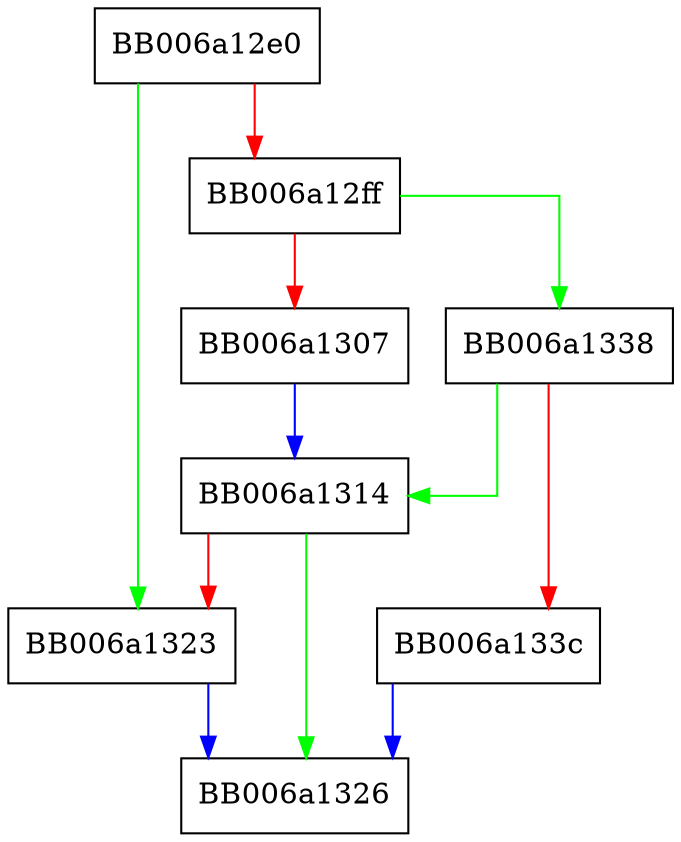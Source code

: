 digraph chacha20_poly1305_dinit {
  node [shape="box"];
  graph [splines=ortho];
  BB006a12e0 -> BB006a1323 [color="green"];
  BB006a12e0 -> BB006a12ff [color="red"];
  BB006a12ff -> BB006a1338 [color="green"];
  BB006a12ff -> BB006a1307 [color="red"];
  BB006a1307 -> BB006a1314 [color="blue"];
  BB006a1314 -> BB006a1326 [color="green"];
  BB006a1314 -> BB006a1323 [color="red"];
  BB006a1323 -> BB006a1326 [color="blue"];
  BB006a1338 -> BB006a1314 [color="green"];
  BB006a1338 -> BB006a133c [color="red"];
  BB006a133c -> BB006a1326 [color="blue"];
}